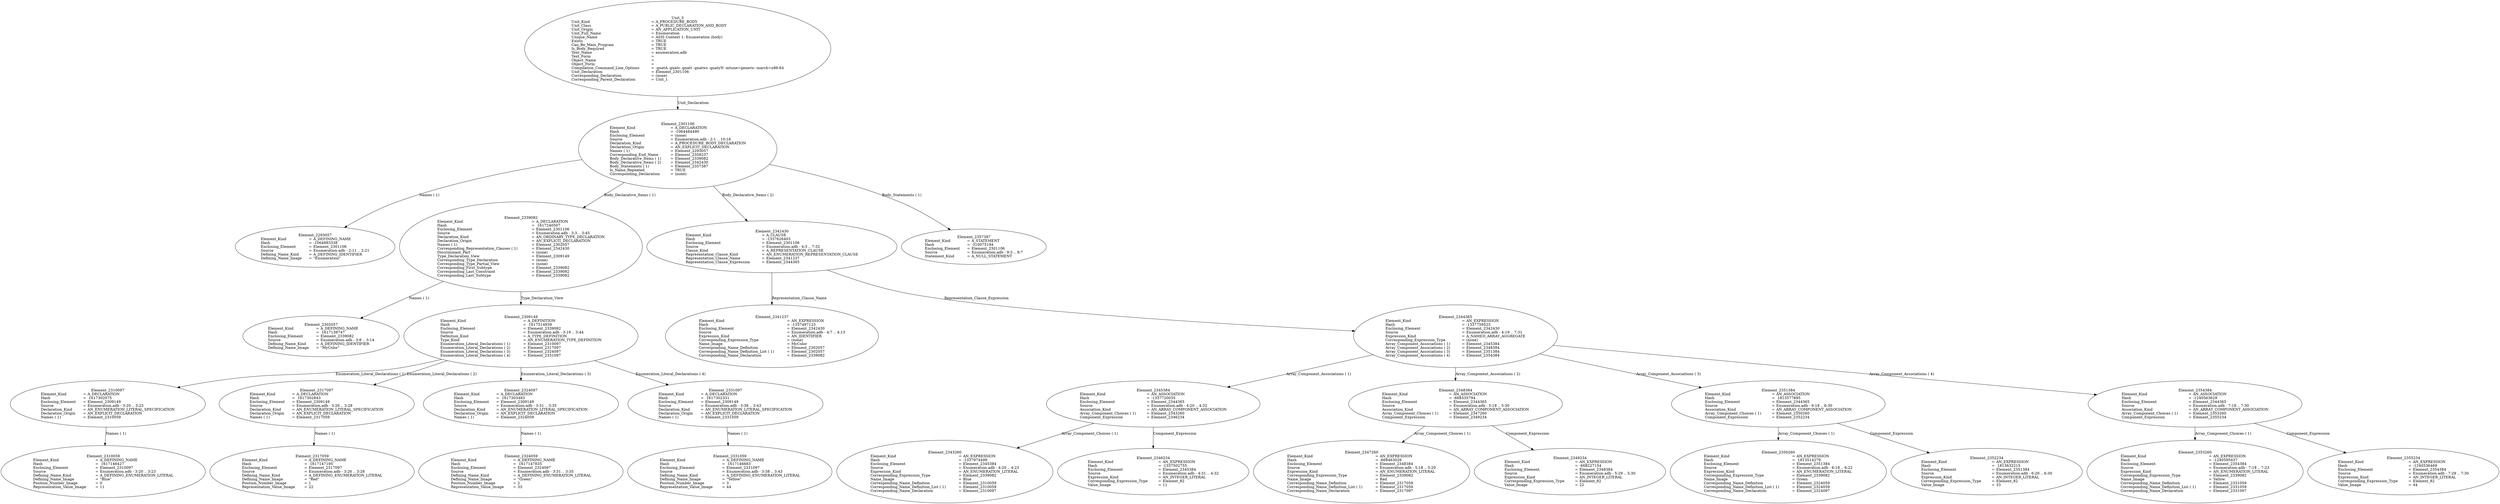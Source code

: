 digraph "enumeration.adt" {
  Unit_3 -> Element_2301106
      [ label=Unit_Declaration ];
  Unit_3
      [ label=<<TABLE BORDER="0" CELLBORDER="0" CELLSPACING="0" CELLPADDING="0"> 
          <TR><TD COLSPAN="3">Unit_3</TD></TR>
          <TR><TD ALIGN="LEFT">Unit_Kind   </TD><TD> = </TD><TD ALIGN="LEFT">A_PROCEDURE_BODY</TD></TR>
          <TR><TD ALIGN="LEFT">Unit_Class   </TD><TD> = </TD><TD ALIGN="LEFT">A_PUBLIC_DECLARATION_AND_BODY</TD></TR>
          <TR><TD ALIGN="LEFT">Unit_Origin   </TD><TD> = </TD><TD ALIGN="LEFT">AN_APPLICATION_UNIT</TD></TR>
          <TR><TD ALIGN="LEFT">Unit_Full_Name    </TD><TD> = </TD><TD ALIGN="LEFT">Enumeration</TD></TR>
          <TR><TD ALIGN="LEFT">Unique_Name   </TD><TD> = </TD><TD ALIGN="LEFT">ASIS Context 1: Enumeration (body)</TD></TR>
          <TR><TD ALIGN="LEFT">Exists  </TD><TD> = </TD><TD ALIGN="LEFT">TRUE</TD></TR>
          <TR><TD ALIGN="LEFT">Can_Be_Main_Program     </TD><TD> = </TD><TD ALIGN="LEFT">TRUE</TD></TR>
          <TR><TD ALIGN="LEFT">Is_Body_Required     </TD><TD> = </TD><TD ALIGN="LEFT">TRUE</TD></TR>
          <TR><TD ALIGN="LEFT">Text_Name   </TD><TD> = </TD><TD ALIGN="LEFT">enumeration.adb</TD></TR>
          <TR><TD ALIGN="LEFT">Text_Form   </TD><TD> = </TD><TD ALIGN="LEFT"></TD></TR>
          <TR><TD ALIGN="LEFT">Object_Name   </TD><TD> = </TD><TD ALIGN="LEFT"></TD></TR>
          <TR><TD ALIGN="LEFT">Object_Form   </TD><TD> = </TD><TD ALIGN="LEFT"></TD></TR>
          <TR><TD ALIGN="LEFT">Compilation_Command_Line_Options         </TD><TD> = </TD><TD ALIGN="LEFT">-gnatA -gnatc -gnatt -gnatws -gnatyN -mtune=generic -march=x86-64</TD></TR>
          <TR><TD ALIGN="LEFT">Unit_Declaration     </TD><TD> = </TD><TD ALIGN="LEFT">Element_2301106</TD></TR>
          <TR><TD ALIGN="LEFT">Corresponding_Declaration       </TD><TD> = </TD><TD ALIGN="LEFT">(none)</TD></TR>
          <TR><TD ALIGN="LEFT">Corresponding_Parent_Declaration         </TD><TD> = </TD><TD ALIGN="LEFT">Unit_1</TD></TR>
          </TABLE>> ];
  Element_2301106 -> Element_2293057
      [ label="Names ( 1)" ];
  Element_2301106 -> Element_2339082
      [ label="Body_Declarative_Items ( 1)" ];
  Element_2301106 -> Element_2342430
      [ label="Body_Declarative_Items ( 2)" ];
  Element_2301106 -> Element_2357387
      [ label="Body_Statements ( 1)" ];
  Element_2301106
      [ label=<<TABLE BORDER="0" CELLBORDER="0" CELLSPACING="0" CELLPADDING="0"> 
          <TR><TD COLSPAN="3">Element_2301106</TD></TR>
          <TR><TD ALIGN="LEFT">Element_Kind    </TD><TD> = </TD><TD ALIGN="LEFT">A_DECLARATION</TD></TR>
          <TR><TD ALIGN="LEFT">Hash  </TD><TD> = </TD><TD ALIGN="LEFT">-1064484490</TD></TR>
          <TR><TD ALIGN="LEFT">Enclosing_Element     </TD><TD> = </TD><TD ALIGN="LEFT">(none)</TD></TR>
          <TR><TD ALIGN="LEFT">Source  </TD><TD> = </TD><TD ALIGN="LEFT">Enumeration.adb - 2:1 .. 10:16</TD></TR>
          <TR><TD ALIGN="LEFT">Declaration_Kind     </TD><TD> = </TD><TD ALIGN="LEFT">A_PROCEDURE_BODY_DECLARATION</TD></TR>
          <TR><TD ALIGN="LEFT">Declaration_Origin     </TD><TD> = </TD><TD ALIGN="LEFT">AN_EXPLICIT_DECLARATION</TD></TR>
          <TR><TD ALIGN="LEFT">Names ( 1)   </TD><TD> = </TD><TD ALIGN="LEFT">Element_2293057</TD></TR>
          <TR><TD ALIGN="LEFT">Corresponding_End_Name      </TD><TD> = </TD><TD ALIGN="LEFT">Element_2358237</TD></TR>
          <TR><TD ALIGN="LEFT">Body_Declarative_Items ( 1)       </TD><TD> = </TD><TD ALIGN="LEFT">Element_2339082</TD></TR>
          <TR><TD ALIGN="LEFT">Body_Declarative_Items ( 2)       </TD><TD> = </TD><TD ALIGN="LEFT">Element_2342430</TD></TR>
          <TR><TD ALIGN="LEFT">Body_Statements ( 1)      </TD><TD> = </TD><TD ALIGN="LEFT">Element_2357387</TD></TR>
          <TR><TD ALIGN="LEFT">Is_Name_Repeated     </TD><TD> = </TD><TD ALIGN="LEFT">TRUE</TD></TR>
          <TR><TD ALIGN="LEFT">Corresponding_Declaration       </TD><TD> = </TD><TD ALIGN="LEFT">(none)</TD></TR>
          </TABLE>> ];
  Element_2293057
      [ label=<<TABLE BORDER="0" CELLBORDER="0" CELLSPACING="0" CELLPADDING="0"> 
          <TR><TD COLSPAN="3">Element_2293057</TD></TR>
          <TR><TD ALIGN="LEFT">Element_Kind    </TD><TD> = </TD><TD ALIGN="LEFT">A_DEFINING_NAME</TD></TR>
          <TR><TD ALIGN="LEFT">Hash  </TD><TD> = </TD><TD ALIGN="LEFT">-1064883338</TD></TR>
          <TR><TD ALIGN="LEFT">Enclosing_Element     </TD><TD> = </TD><TD ALIGN="LEFT">Element_2301106</TD></TR>
          <TR><TD ALIGN="LEFT">Source  </TD><TD> = </TD><TD ALIGN="LEFT">Enumeration.adb - 2:11 .. 2:21</TD></TR>
          <TR><TD ALIGN="LEFT">Defining_Name_Kind     </TD><TD> = </TD><TD ALIGN="LEFT">A_DEFINING_IDENTIFIER</TD></TR>
          <TR><TD ALIGN="LEFT">Defining_Name_Image     </TD><TD> = </TD><TD ALIGN="LEFT">"Enumeration"</TD></TR>
          </TABLE>> ];
  Element_2339082 -> Element_2302057
      [ label="Names ( 1)" ];
  Element_2339082 -> Element_2309149
      [ label=Type_Declaration_View ];
  Element_2339082
      [ label=<<TABLE BORDER="0" CELLBORDER="0" CELLSPACING="0" CELLPADDING="0"> 
          <TR><TD COLSPAN="3">Element_2339082</TD></TR>
          <TR><TD ALIGN="LEFT">Element_Kind    </TD><TD> = </TD><TD ALIGN="LEFT">A_DECLARATION</TD></TR>
          <TR><TD ALIGN="LEFT">Hash  </TD><TD> = </TD><TD ALIGN="LEFT"> 1617240507</TD></TR>
          <TR><TD ALIGN="LEFT">Enclosing_Element     </TD><TD> = </TD><TD ALIGN="LEFT">Element_2301106</TD></TR>
          <TR><TD ALIGN="LEFT">Source  </TD><TD> = </TD><TD ALIGN="LEFT">Enumeration.adb - 3:3 .. 3:45</TD></TR>
          <TR><TD ALIGN="LEFT">Declaration_Kind     </TD><TD> = </TD><TD ALIGN="LEFT">AN_ORDINARY_TYPE_DECLARATION</TD></TR>
          <TR><TD ALIGN="LEFT">Declaration_Origin     </TD><TD> = </TD><TD ALIGN="LEFT">AN_EXPLICIT_DECLARATION</TD></TR>
          <TR><TD ALIGN="LEFT">Names ( 1)   </TD><TD> = </TD><TD ALIGN="LEFT">Element_2302057</TD></TR>
          <TR><TD ALIGN="LEFT">Corresponding_Representation_Clauses ( 1)           </TD><TD> = </TD><TD ALIGN="LEFT">Element_2342430</TD></TR>
          <TR><TD ALIGN="LEFT">Discriminant_Part     </TD><TD> = </TD><TD ALIGN="LEFT">(none)</TD></TR>
          <TR><TD ALIGN="LEFT">Type_Declaration_View      </TD><TD> = </TD><TD ALIGN="LEFT">Element_2309149</TD></TR>
          <TR><TD ALIGN="LEFT">Corresponding_Type_Declaration        </TD><TD> = </TD><TD ALIGN="LEFT">(none)</TD></TR>
          <TR><TD ALIGN="LEFT">Corresponding_Type_Partial_View        </TD><TD> = </TD><TD ALIGN="LEFT">(none)</TD></TR>
          <TR><TD ALIGN="LEFT">Corresponding_First_Subtype       </TD><TD> = </TD><TD ALIGN="LEFT">Element_2339082</TD></TR>
          <TR><TD ALIGN="LEFT">Corresponding_Last_Constraint        </TD><TD> = </TD><TD ALIGN="LEFT">Element_2339082</TD></TR>
          <TR><TD ALIGN="LEFT">Corresponding_Last_Subtype       </TD><TD> = </TD><TD ALIGN="LEFT">Element_2339082</TD></TR>
          </TABLE>> ];
  Element_2302057
      [ label=<<TABLE BORDER="0" CELLBORDER="0" CELLSPACING="0" CELLPADDING="0"> 
          <TR><TD COLSPAN="3">Element_2302057</TD></TR>
          <TR><TD ALIGN="LEFT">Element_Kind    </TD><TD> = </TD><TD ALIGN="LEFT">A_DEFINING_NAME</TD></TR>
          <TR><TD ALIGN="LEFT">Hash  </TD><TD> = </TD><TD ALIGN="LEFT"> 1617138747</TD></TR>
          <TR><TD ALIGN="LEFT">Enclosing_Element     </TD><TD> = </TD><TD ALIGN="LEFT">Element_2339082</TD></TR>
          <TR><TD ALIGN="LEFT">Source  </TD><TD> = </TD><TD ALIGN="LEFT">Enumeration.adb - 3:8 .. 3:14</TD></TR>
          <TR><TD ALIGN="LEFT">Defining_Name_Kind     </TD><TD> = </TD><TD ALIGN="LEFT">A_DEFINING_IDENTIFIER</TD></TR>
          <TR><TD ALIGN="LEFT">Defining_Name_Image     </TD><TD> = </TD><TD ALIGN="LEFT">"MyColor"</TD></TR>
          </TABLE>> ];
  Element_2309149 -> Element_2310097
      [ label="Enumeration_Literal_Declarations ( 1)" ];
  Element_2309149 -> Element_2317097
      [ label="Enumeration_Literal_Declarations ( 2)" ];
  Element_2309149 -> Element_2324097
      [ label="Enumeration_Literal_Declarations ( 3)" ];
  Element_2309149 -> Element_2331097
      [ label="Enumeration_Literal_Declarations ( 4)" ];
  Element_2309149
      [ label=<<TABLE BORDER="0" CELLBORDER="0" CELLSPACING="0" CELLPADDING="0"> 
          <TR><TD COLSPAN="3">Element_2309149</TD></TR>
          <TR><TD ALIGN="LEFT">Element_Kind    </TD><TD> = </TD><TD ALIGN="LEFT">A_DEFINITION</TD></TR>
          <TR><TD ALIGN="LEFT">Hash  </TD><TD> = </TD><TD ALIGN="LEFT"> 1617514939</TD></TR>
          <TR><TD ALIGN="LEFT">Enclosing_Element     </TD><TD> = </TD><TD ALIGN="LEFT">Element_2339082</TD></TR>
          <TR><TD ALIGN="LEFT">Source  </TD><TD> = </TD><TD ALIGN="LEFT">Enumeration.adb - 3:19 .. 3:44</TD></TR>
          <TR><TD ALIGN="LEFT">Definition_Kind    </TD><TD> = </TD><TD ALIGN="LEFT">A_TYPE_DEFINITION</TD></TR>
          <TR><TD ALIGN="LEFT">Type_Kind   </TD><TD> = </TD><TD ALIGN="LEFT">AN_ENUMERATION_TYPE_DEFINITION</TD></TR>
          <TR><TD ALIGN="LEFT">Enumeration_Literal_Declarations ( 1)          </TD><TD> = </TD><TD ALIGN="LEFT">Element_2310097</TD></TR>
          <TR><TD ALIGN="LEFT">Enumeration_Literal_Declarations ( 2)          </TD><TD> = </TD><TD ALIGN="LEFT">Element_2317097</TD></TR>
          <TR><TD ALIGN="LEFT">Enumeration_Literal_Declarations ( 3)          </TD><TD> = </TD><TD ALIGN="LEFT">Element_2324097</TD></TR>
          <TR><TD ALIGN="LEFT">Enumeration_Literal_Declarations ( 4)          </TD><TD> = </TD><TD ALIGN="LEFT">Element_2331097</TD></TR>
          </TABLE>> ];
  Element_2310097 -> Element_2310059
      [ label="Names ( 1)" ];
  Element_2310097
      [ label=<<TABLE BORDER="0" CELLBORDER="0" CELLSPACING="0" CELLPADDING="0"> 
          <TR><TD COLSPAN="3">Element_2310097</TD></TR>
          <TR><TD ALIGN="LEFT">Element_Kind    </TD><TD> = </TD><TD ALIGN="LEFT">A_DECLARATION</TD></TR>
          <TR><TD ALIGN="LEFT">Hash  </TD><TD> = </TD><TD ALIGN="LEFT"> 1617302075</TD></TR>
          <TR><TD ALIGN="LEFT">Enclosing_Element     </TD><TD> = </TD><TD ALIGN="LEFT">Element_2309149</TD></TR>
          <TR><TD ALIGN="LEFT">Source  </TD><TD> = </TD><TD ALIGN="LEFT">Enumeration.adb - 3:20 .. 3:23</TD></TR>
          <TR><TD ALIGN="LEFT">Declaration_Kind     </TD><TD> = </TD><TD ALIGN="LEFT">AN_ENUMERATION_LITERAL_SPECIFICATION</TD></TR>
          <TR><TD ALIGN="LEFT">Declaration_Origin     </TD><TD> = </TD><TD ALIGN="LEFT">AN_EXPLICIT_DECLARATION</TD></TR>
          <TR><TD ALIGN="LEFT">Names ( 1)   </TD><TD> = </TD><TD ALIGN="LEFT">Element_2310059</TD></TR>
          </TABLE>> ];
  Element_2310059
      [ label=<<TABLE BORDER="0" CELLBORDER="0" CELLSPACING="0" CELLPADDING="0"> 
          <TR><TD COLSPAN="3">Element_2310059</TD></TR>
          <TR><TD ALIGN="LEFT">Element_Kind    </TD><TD> = </TD><TD ALIGN="LEFT">A_DEFINING_NAME</TD></TR>
          <TR><TD ALIGN="LEFT">Hash  </TD><TD> = </TD><TD ALIGN="LEFT"> 1617146427</TD></TR>
          <TR><TD ALIGN="LEFT">Enclosing_Element     </TD><TD> = </TD><TD ALIGN="LEFT">Element_2310097</TD></TR>
          <TR><TD ALIGN="LEFT">Source  </TD><TD> = </TD><TD ALIGN="LEFT">Enumeration.adb - 3:20 .. 3:23</TD></TR>
          <TR><TD ALIGN="LEFT">Defining_Name_Kind     </TD><TD> = </TD><TD ALIGN="LEFT">A_DEFINING_ENUMERATION_LITERAL</TD></TR>
          <TR><TD ALIGN="LEFT">Defining_Name_Image     </TD><TD> = </TD><TD ALIGN="LEFT">"Blue"</TD></TR>
          <TR><TD ALIGN="LEFT">Position_Number_Image      </TD><TD> = </TD><TD ALIGN="LEFT">0</TD></TR>
          <TR><TD ALIGN="LEFT">Representation_Value_Image       </TD><TD> = </TD><TD ALIGN="LEFT">11</TD></TR>
          </TABLE>> ];
  Element_2317097 -> Element_2317059
      [ label="Names ( 1)" ];
  Element_2317097
      [ label=<<TABLE BORDER="0" CELLBORDER="0" CELLSPACING="0" CELLPADDING="0"> 
          <TR><TD COLSPAN="3">Element_2317097</TD></TR>
          <TR><TD ALIGN="LEFT">Element_Kind    </TD><TD> = </TD><TD ALIGN="LEFT">A_DECLARATION</TD></TR>
          <TR><TD ALIGN="LEFT">Hash  </TD><TD> = </TD><TD ALIGN="LEFT"> 1617302843</TD></TR>
          <TR><TD ALIGN="LEFT">Enclosing_Element     </TD><TD> = </TD><TD ALIGN="LEFT">Element_2309149</TD></TR>
          <TR><TD ALIGN="LEFT">Source  </TD><TD> = </TD><TD ALIGN="LEFT">Enumeration.adb - 3:26 .. 3:28</TD></TR>
          <TR><TD ALIGN="LEFT">Declaration_Kind     </TD><TD> = </TD><TD ALIGN="LEFT">AN_ENUMERATION_LITERAL_SPECIFICATION</TD></TR>
          <TR><TD ALIGN="LEFT">Declaration_Origin     </TD><TD> = </TD><TD ALIGN="LEFT">AN_EXPLICIT_DECLARATION</TD></TR>
          <TR><TD ALIGN="LEFT">Names ( 1)   </TD><TD> = </TD><TD ALIGN="LEFT">Element_2317059</TD></TR>
          </TABLE>> ];
  Element_2317059
      [ label=<<TABLE BORDER="0" CELLBORDER="0" CELLSPACING="0" CELLPADDING="0"> 
          <TR><TD COLSPAN="3">Element_2317059</TD></TR>
          <TR><TD ALIGN="LEFT">Element_Kind    </TD><TD> = </TD><TD ALIGN="LEFT">A_DEFINING_NAME</TD></TR>
          <TR><TD ALIGN="LEFT">Hash  </TD><TD> = </TD><TD ALIGN="LEFT"> 1617147195</TD></TR>
          <TR><TD ALIGN="LEFT">Enclosing_Element     </TD><TD> = </TD><TD ALIGN="LEFT">Element_2317097</TD></TR>
          <TR><TD ALIGN="LEFT">Source  </TD><TD> = </TD><TD ALIGN="LEFT">Enumeration.adb - 3:26 .. 3:28</TD></TR>
          <TR><TD ALIGN="LEFT">Defining_Name_Kind     </TD><TD> = </TD><TD ALIGN="LEFT">A_DEFINING_ENUMERATION_LITERAL</TD></TR>
          <TR><TD ALIGN="LEFT">Defining_Name_Image     </TD><TD> = </TD><TD ALIGN="LEFT">"Red"</TD></TR>
          <TR><TD ALIGN="LEFT">Position_Number_Image      </TD><TD> = </TD><TD ALIGN="LEFT">1</TD></TR>
          <TR><TD ALIGN="LEFT">Representation_Value_Image       </TD><TD> = </TD><TD ALIGN="LEFT">22</TD></TR>
          </TABLE>> ];
  Element_2324097 -> Element_2324059
      [ label="Names ( 1)" ];
  Element_2324097
      [ label=<<TABLE BORDER="0" CELLBORDER="0" CELLSPACING="0" CELLPADDING="0"> 
          <TR><TD COLSPAN="3">Element_2324097</TD></TR>
          <TR><TD ALIGN="LEFT">Element_Kind    </TD><TD> = </TD><TD ALIGN="LEFT">A_DECLARATION</TD></TR>
          <TR><TD ALIGN="LEFT">Hash  </TD><TD> = </TD><TD ALIGN="LEFT"> 1617303483</TD></TR>
          <TR><TD ALIGN="LEFT">Enclosing_Element     </TD><TD> = </TD><TD ALIGN="LEFT">Element_2309149</TD></TR>
          <TR><TD ALIGN="LEFT">Source  </TD><TD> = </TD><TD ALIGN="LEFT">Enumeration.adb - 3:31 .. 3:35</TD></TR>
          <TR><TD ALIGN="LEFT">Declaration_Kind     </TD><TD> = </TD><TD ALIGN="LEFT">AN_ENUMERATION_LITERAL_SPECIFICATION</TD></TR>
          <TR><TD ALIGN="LEFT">Declaration_Origin     </TD><TD> = </TD><TD ALIGN="LEFT">AN_EXPLICIT_DECLARATION</TD></TR>
          <TR><TD ALIGN="LEFT">Names ( 1)   </TD><TD> = </TD><TD ALIGN="LEFT">Element_2324059</TD></TR>
          </TABLE>> ];
  Element_2324059
      [ label=<<TABLE BORDER="0" CELLBORDER="0" CELLSPACING="0" CELLPADDING="0"> 
          <TR><TD COLSPAN="3">Element_2324059</TD></TR>
          <TR><TD ALIGN="LEFT">Element_Kind    </TD><TD> = </TD><TD ALIGN="LEFT">A_DEFINING_NAME</TD></TR>
          <TR><TD ALIGN="LEFT">Hash  </TD><TD> = </TD><TD ALIGN="LEFT"> 1617147835</TD></TR>
          <TR><TD ALIGN="LEFT">Enclosing_Element     </TD><TD> = </TD><TD ALIGN="LEFT">Element_2324097</TD></TR>
          <TR><TD ALIGN="LEFT">Source  </TD><TD> = </TD><TD ALIGN="LEFT">Enumeration.adb - 3:31 .. 3:35</TD></TR>
          <TR><TD ALIGN="LEFT">Defining_Name_Kind     </TD><TD> = </TD><TD ALIGN="LEFT">A_DEFINING_ENUMERATION_LITERAL</TD></TR>
          <TR><TD ALIGN="LEFT">Defining_Name_Image     </TD><TD> = </TD><TD ALIGN="LEFT">"Green"</TD></TR>
          <TR><TD ALIGN="LEFT">Position_Number_Image      </TD><TD> = </TD><TD ALIGN="LEFT">2</TD></TR>
          <TR><TD ALIGN="LEFT">Representation_Value_Image       </TD><TD> = </TD><TD ALIGN="LEFT">33</TD></TR>
          </TABLE>> ];
  Element_2331097 -> Element_2331059
      [ label="Names ( 1)" ];
  Element_2331097
      [ label=<<TABLE BORDER="0" CELLBORDER="0" CELLSPACING="0" CELLPADDING="0"> 
          <TR><TD COLSPAN="3">Element_2331097</TD></TR>
          <TR><TD ALIGN="LEFT">Element_Kind    </TD><TD> = </TD><TD ALIGN="LEFT">A_DECLARATION</TD></TR>
          <TR><TD ALIGN="LEFT">Hash  </TD><TD> = </TD><TD ALIGN="LEFT"> 1617302331</TD></TR>
          <TR><TD ALIGN="LEFT">Enclosing_Element     </TD><TD> = </TD><TD ALIGN="LEFT">Element_2309149</TD></TR>
          <TR><TD ALIGN="LEFT">Source  </TD><TD> = </TD><TD ALIGN="LEFT">Enumeration.adb - 3:38 .. 3:43</TD></TR>
          <TR><TD ALIGN="LEFT">Declaration_Kind     </TD><TD> = </TD><TD ALIGN="LEFT">AN_ENUMERATION_LITERAL_SPECIFICATION</TD></TR>
          <TR><TD ALIGN="LEFT">Declaration_Origin     </TD><TD> = </TD><TD ALIGN="LEFT">AN_EXPLICIT_DECLARATION</TD></TR>
          <TR><TD ALIGN="LEFT">Names ( 1)   </TD><TD> = </TD><TD ALIGN="LEFT">Element_2331059</TD></TR>
          </TABLE>> ];
  Element_2331059
      [ label=<<TABLE BORDER="0" CELLBORDER="0" CELLSPACING="0" CELLPADDING="0"> 
          <TR><TD COLSPAN="3">Element_2331059</TD></TR>
          <TR><TD ALIGN="LEFT">Element_Kind    </TD><TD> = </TD><TD ALIGN="LEFT">A_DEFINING_NAME</TD></TR>
          <TR><TD ALIGN="LEFT">Hash  </TD><TD> = </TD><TD ALIGN="LEFT"> 1617146683</TD></TR>
          <TR><TD ALIGN="LEFT">Enclosing_Element     </TD><TD> = </TD><TD ALIGN="LEFT">Element_2331097</TD></TR>
          <TR><TD ALIGN="LEFT">Source  </TD><TD> = </TD><TD ALIGN="LEFT">Enumeration.adb - 3:38 .. 3:43</TD></TR>
          <TR><TD ALIGN="LEFT">Defining_Name_Kind     </TD><TD> = </TD><TD ALIGN="LEFT">A_DEFINING_ENUMERATION_LITERAL</TD></TR>
          <TR><TD ALIGN="LEFT">Defining_Name_Image     </TD><TD> = </TD><TD ALIGN="LEFT">"Yellow"</TD></TR>
          <TR><TD ALIGN="LEFT">Position_Number_Image      </TD><TD> = </TD><TD ALIGN="LEFT">3</TD></TR>
          <TR><TD ALIGN="LEFT">Representation_Value_Image       </TD><TD> = </TD><TD ALIGN="LEFT">44</TD></TR>
          </TABLE>> ];
  Element_2342430 -> Element_2341237
      [ label=Representation_Clause_Name ];
  Element_2342430 -> Element_2344365
      [ label=Representation_Clause_Expression ];
  Element_2342430
      [ label=<<TABLE BORDER="0" CELLBORDER="0" CELLSPACING="0" CELLPADDING="0"> 
          <TR><TD COLSPAN="3">Element_2342430</TD></TR>
          <TR><TD ALIGN="LEFT">Element_Kind    </TD><TD> = </TD><TD ALIGN="LEFT">A_CLAUSE</TD></TR>
          <TR><TD ALIGN="LEFT">Hash  </TD><TD> = </TD><TD ALIGN="LEFT">-1337626403</TD></TR>
          <TR><TD ALIGN="LEFT">Enclosing_Element     </TD><TD> = </TD><TD ALIGN="LEFT">Element_2301106</TD></TR>
          <TR><TD ALIGN="LEFT">Source  </TD><TD> = </TD><TD ALIGN="LEFT">Enumeration.adb - 4:3 .. 7:32</TD></TR>
          <TR><TD ALIGN="LEFT">Clause_Kind   </TD><TD> = </TD><TD ALIGN="LEFT">A_REPRESENTATION_CLAUSE</TD></TR>
          <TR><TD ALIGN="LEFT">Representation_Clause_Kind       </TD><TD> = </TD><TD ALIGN="LEFT">AN_ENUMERATION_REPRESENTATION_CLAUSE</TD></TR>
          <TR><TD ALIGN="LEFT">Representation_Clause_Name       </TD><TD> = </TD><TD ALIGN="LEFT">Element_2341237</TD></TR>
          <TR><TD ALIGN="LEFT">Representation_Clause_Expression         </TD><TD> = </TD><TD ALIGN="LEFT">Element_2344365</TD></TR>
          </TABLE>> ];
  Element_2341237
      [ label=<<TABLE BORDER="0" CELLBORDER="0" CELLSPACING="0" CELLPADDING="0"> 
          <TR><TD COLSPAN="3">Element_2341237</TD></TR>
          <TR><TD ALIGN="LEFT">Element_Kind    </TD><TD> = </TD><TD ALIGN="LEFT">AN_EXPRESSION</TD></TR>
          <TR><TD ALIGN="LEFT">Hash  </TD><TD> = </TD><TD ALIGN="LEFT">-1337497123</TD></TR>
          <TR><TD ALIGN="LEFT">Enclosing_Element     </TD><TD> = </TD><TD ALIGN="LEFT">Element_2342430</TD></TR>
          <TR><TD ALIGN="LEFT">Source  </TD><TD> = </TD><TD ALIGN="LEFT">Enumeration.adb - 4:7 .. 4:13</TD></TR>
          <TR><TD ALIGN="LEFT">Expression_Kind    </TD><TD> = </TD><TD ALIGN="LEFT">AN_IDENTIFIER</TD></TR>
          <TR><TD ALIGN="LEFT">Corresponding_Expression_Type        </TD><TD> = </TD><TD ALIGN="LEFT">(none)</TD></TR>
          <TR><TD ALIGN="LEFT">Name_Image   </TD><TD> = </TD><TD ALIGN="LEFT">MyColor</TD></TR>
          <TR><TD ALIGN="LEFT">Corresponding_Name_Definition        </TD><TD> = </TD><TD ALIGN="LEFT">Element_2302057</TD></TR>
          <TR><TD ALIGN="LEFT">Corresponding_Name_Definition_List ( 1)          </TD><TD> = </TD><TD ALIGN="LEFT">Element_2302057</TD></TR>
          <TR><TD ALIGN="LEFT">Corresponding_Name_Declaration        </TD><TD> = </TD><TD ALIGN="LEFT">Element_2339082</TD></TR>
          </TABLE>> ];
  Element_2344365 -> Element_2345384
      [ label="Array_Component_Associations ( 1)" ];
  Element_2344365 -> Element_2348384
      [ label="Array_Component_Associations ( 2)" ];
  Element_2344365 -> Element_2351384
      [ label="Array_Component_Associations ( 3)" ];
  Element_2344365 -> Element_2354384
      [ label="Array_Component_Associations ( 4)" ];
  Element_2344365
      [ label=<<TABLE BORDER="0" CELLBORDER="0" CELLSPACING="0" CELLPADDING="0"> 
          <TR><TD COLSPAN="3">Element_2344365</TD></TR>
          <TR><TD ALIGN="LEFT">Element_Kind    </TD><TD> = </TD><TD ALIGN="LEFT">AN_EXPRESSION</TD></TR>
          <TR><TD ALIGN="LEFT">Hash  </TD><TD> = </TD><TD ALIGN="LEFT">-1337759523</TD></TR>
          <TR><TD ALIGN="LEFT">Enclosing_Element     </TD><TD> = </TD><TD ALIGN="LEFT">Element_2342430</TD></TR>
          <TR><TD ALIGN="LEFT">Source  </TD><TD> = </TD><TD ALIGN="LEFT">Enumeration.adb - 4:19 .. 7:31</TD></TR>
          <TR><TD ALIGN="LEFT">Expression_Kind    </TD><TD> = </TD><TD ALIGN="LEFT">A_NAMED_ARRAY_AGGREGATE</TD></TR>
          <TR><TD ALIGN="LEFT">Corresponding_Expression_Type        </TD><TD> = </TD><TD ALIGN="LEFT">(none)</TD></TR>
          <TR><TD ALIGN="LEFT">Array_Component_Associations ( 1)         </TD><TD> = </TD><TD ALIGN="LEFT">Element_2345384</TD></TR>
          <TR><TD ALIGN="LEFT">Array_Component_Associations ( 2)         </TD><TD> = </TD><TD ALIGN="LEFT">Element_2348384</TD></TR>
          <TR><TD ALIGN="LEFT">Array_Component_Associations ( 3)         </TD><TD> = </TD><TD ALIGN="LEFT">Element_2351384</TD></TR>
          <TR><TD ALIGN="LEFT">Array_Component_Associations ( 4)         </TD><TD> = </TD><TD ALIGN="LEFT">Element_2354384</TD></TR>
          </TABLE>> ];
  Element_2345384 -> Element_2343260
      [ label="Array_Component_Choices ( 1)" ];
  Element_2345384 -> Element_2346234
      [ label=Component_Expression ];
  Element_2345384
      [ label=<<TABLE BORDER="0" CELLBORDER="0" CELLSPACING="0" CELLPADDING="0"> 
          <TR><TD COLSPAN="3">Element_2345384</TD></TR>
          <TR><TD ALIGN="LEFT">Element_Kind    </TD><TD> = </TD><TD ALIGN="LEFT">AN_ASSOCIATION</TD></TR>
          <TR><TD ALIGN="LEFT">Hash  </TD><TD> = </TD><TD ALIGN="LEFT">-1337720035</TD></TR>
          <TR><TD ALIGN="LEFT">Enclosing_Element     </TD><TD> = </TD><TD ALIGN="LEFT">Element_2344365</TD></TR>
          <TR><TD ALIGN="LEFT">Source  </TD><TD> = </TD><TD ALIGN="LEFT">Enumeration.adb - 4:20 .. 4:32</TD></TR>
          <TR><TD ALIGN="LEFT">Association_Kind     </TD><TD> = </TD><TD ALIGN="LEFT">AN_ARRAY_COMPONENT_ASSOCIATION</TD></TR>
          <TR><TD ALIGN="LEFT">Array_Component_Choices ( 1)        </TD><TD> = </TD><TD ALIGN="LEFT">Element_2343260</TD></TR>
          <TR><TD ALIGN="LEFT">Component_Expression      </TD><TD> = </TD><TD ALIGN="LEFT">Element_2346234</TD></TR>
          </TABLE>> ];
  Element_2343260
      [ label=<<TABLE BORDER="0" CELLBORDER="0" CELLSPACING="0" CELLPADDING="0"> 
          <TR><TD COLSPAN="3">Element_2343260</TD></TR>
          <TR><TD ALIGN="LEFT">Element_Kind    </TD><TD> = </TD><TD ALIGN="LEFT">AN_EXPRESSION</TD></TR>
          <TR><TD ALIGN="LEFT">Hash  </TD><TD> = </TD><TD ALIGN="LEFT">-1337974499</TD></TR>
          <TR><TD ALIGN="LEFT">Enclosing_Element     </TD><TD> = </TD><TD ALIGN="LEFT">Element_2345384</TD></TR>
          <TR><TD ALIGN="LEFT">Source  </TD><TD> = </TD><TD ALIGN="LEFT">Enumeration.adb - 4:20 .. 4:23</TD></TR>
          <TR><TD ALIGN="LEFT">Expression_Kind    </TD><TD> = </TD><TD ALIGN="LEFT">AN_ENUMERATION_LITERAL</TD></TR>
          <TR><TD ALIGN="LEFT">Corresponding_Expression_Type        </TD><TD> = </TD><TD ALIGN="LEFT">Element_2339082</TD></TR>
          <TR><TD ALIGN="LEFT">Name_Image   </TD><TD> = </TD><TD ALIGN="LEFT">Blue</TD></TR>
          <TR><TD ALIGN="LEFT">Corresponding_Name_Definition        </TD><TD> = </TD><TD ALIGN="LEFT">Element_2310059</TD></TR>
          <TR><TD ALIGN="LEFT">Corresponding_Name_Definition_List ( 1)          </TD><TD> = </TD><TD ALIGN="LEFT">Element_2310059</TD></TR>
          <TR><TD ALIGN="LEFT">Corresponding_Name_Declaration        </TD><TD> = </TD><TD ALIGN="LEFT">Element_2310097</TD></TR>
          </TABLE>> ];
  Element_2346234
      [ label=<<TABLE BORDER="0" CELLBORDER="0" CELLSPACING="0" CELLPADDING="0"> 
          <TR><TD COLSPAN="3">Element_2346234</TD></TR>
          <TR><TD ALIGN="LEFT">Element_Kind    </TD><TD> = </TD><TD ALIGN="LEFT">AN_EXPRESSION</TD></TR>
          <TR><TD ALIGN="LEFT">Hash  </TD><TD> = </TD><TD ALIGN="LEFT">-1337502755</TD></TR>
          <TR><TD ALIGN="LEFT">Enclosing_Element     </TD><TD> = </TD><TD ALIGN="LEFT">Element_2345384</TD></TR>
          <TR><TD ALIGN="LEFT">Source  </TD><TD> = </TD><TD ALIGN="LEFT">Enumeration.adb - 4:31 .. 4:32</TD></TR>
          <TR><TD ALIGN="LEFT">Expression_Kind    </TD><TD> = </TD><TD ALIGN="LEFT">AN_INTEGER_LITERAL</TD></TR>
          <TR><TD ALIGN="LEFT">Corresponding_Expression_Type        </TD><TD> = </TD><TD ALIGN="LEFT">Element_82</TD></TR>
          <TR><TD ALIGN="LEFT">Value_Image   </TD><TD> = </TD><TD ALIGN="LEFT">11</TD></TR>
          </TABLE>> ];
  Element_2348384 -> Element_2347260
      [ label="Array_Component_Choices ( 1)" ];
  Element_2348384 -> Element_2349234
      [ label=Component_Expression ];
  Element_2348384
      [ label=<<TABLE BORDER="0" CELLBORDER="0" CELLSPACING="0" CELLPADDING="0"> 
          <TR><TD COLSPAN="3">Element_2348384</TD></TR>
          <TR><TD ALIGN="LEFT">Element_Kind    </TD><TD> = </TD><TD ALIGN="LEFT">AN_ASSOCIATION</TD></TR>
          <TR><TD ALIGN="LEFT">Hash  </TD><TD> = </TD><TD ALIGN="LEFT">-668335794</TD></TR>
          <TR><TD ALIGN="LEFT">Enclosing_Element     </TD><TD> = </TD><TD ALIGN="LEFT">Element_2344365</TD></TR>
          <TR><TD ALIGN="LEFT">Source  </TD><TD> = </TD><TD ALIGN="LEFT">Enumeration.adb - 5:18 .. 5:30</TD></TR>
          <TR><TD ALIGN="LEFT">Association_Kind     </TD><TD> = </TD><TD ALIGN="LEFT">AN_ARRAY_COMPONENT_ASSOCIATION</TD></TR>
          <TR><TD ALIGN="LEFT">Array_Component_Choices ( 1)        </TD><TD> = </TD><TD ALIGN="LEFT">Element_2347260</TD></TR>
          <TR><TD ALIGN="LEFT">Component_Expression      </TD><TD> = </TD><TD ALIGN="LEFT">Element_2349234</TD></TR>
          </TABLE>> ];
  Element_2347260
      [ label=<<TABLE BORDER="0" CELLBORDER="0" CELLSPACING="0" CELLPADDING="0"> 
          <TR><TD COLSPAN="3">Element_2347260</TD></TR>
          <TR><TD ALIGN="LEFT">Element_Kind    </TD><TD> = </TD><TD ALIGN="LEFT">AN_EXPRESSION</TD></TR>
          <TR><TD ALIGN="LEFT">Hash  </TD><TD> = </TD><TD ALIGN="LEFT">-668463026</TD></TR>
          <TR><TD ALIGN="LEFT">Enclosing_Element     </TD><TD> = </TD><TD ALIGN="LEFT">Element_2348384</TD></TR>
          <TR><TD ALIGN="LEFT">Source  </TD><TD> = </TD><TD ALIGN="LEFT">Enumeration.adb - 5:18 .. 5:20</TD></TR>
          <TR><TD ALIGN="LEFT">Expression_Kind    </TD><TD> = </TD><TD ALIGN="LEFT">AN_ENUMERATION_LITERAL</TD></TR>
          <TR><TD ALIGN="LEFT">Corresponding_Expression_Type        </TD><TD> = </TD><TD ALIGN="LEFT">Element_2339082</TD></TR>
          <TR><TD ALIGN="LEFT">Name_Image   </TD><TD> = </TD><TD ALIGN="LEFT">Red</TD></TR>
          <TR><TD ALIGN="LEFT">Corresponding_Name_Definition        </TD><TD> = </TD><TD ALIGN="LEFT">Element_2317059</TD></TR>
          <TR><TD ALIGN="LEFT">Corresponding_Name_Definition_List ( 1)          </TD><TD> = </TD><TD ALIGN="LEFT">Element_2317059</TD></TR>
          <TR><TD ALIGN="LEFT">Corresponding_Name_Declaration        </TD><TD> = </TD><TD ALIGN="LEFT">Element_2317097</TD></TR>
          </TABLE>> ];
  Element_2349234
      [ label=<<TABLE BORDER="0" CELLBORDER="0" CELLSPACING="0" CELLPADDING="0"> 
          <TR><TD COLSPAN="3">Element_2349234</TD></TR>
          <TR><TD ALIGN="LEFT">Element_Kind    </TD><TD> = </TD><TD ALIGN="LEFT">AN_EXPRESSION</TD></TR>
          <TR><TD ALIGN="LEFT">Hash  </TD><TD> = </TD><TD ALIGN="LEFT">-668227154</TD></TR>
          <TR><TD ALIGN="LEFT">Enclosing_Element     </TD><TD> = </TD><TD ALIGN="LEFT">Element_2348384</TD></TR>
          <TR><TD ALIGN="LEFT">Source  </TD><TD> = </TD><TD ALIGN="LEFT">Enumeration.adb - 5:29 .. 5:30</TD></TR>
          <TR><TD ALIGN="LEFT">Expression_Kind    </TD><TD> = </TD><TD ALIGN="LEFT">AN_INTEGER_LITERAL</TD></TR>
          <TR><TD ALIGN="LEFT">Corresponding_Expression_Type        </TD><TD> = </TD><TD ALIGN="LEFT">Element_82</TD></TR>
          <TR><TD ALIGN="LEFT">Value_Image   </TD><TD> = </TD><TD ALIGN="LEFT">22</TD></TR>
          </TABLE>> ];
  Element_2351384 -> Element_2350260
      [ label="Array_Component_Choices ( 1)" ];
  Element_2351384 -> Element_2352234
      [ label=Component_Expression ];
  Element_2351384
      [ label=<<TABLE BORDER="0" CELLBORDER="0" CELLSPACING="0" CELLPADDING="0"> 
          <TR><TD COLSPAN="3">Element_2351384</TD></TR>
          <TR><TD ALIGN="LEFT">Element_Kind    </TD><TD> = </TD><TD ALIGN="LEFT">AN_ASSOCIATION</TD></TR>
          <TR><TD ALIGN="LEFT">Hash  </TD><TD> = </TD><TD ALIGN="LEFT"> 1813577895</TD></TR>
          <TR><TD ALIGN="LEFT">Enclosing_Element     </TD><TD> = </TD><TD ALIGN="LEFT">Element_2344365</TD></TR>
          <TR><TD ALIGN="LEFT">Source  </TD><TD> = </TD><TD ALIGN="LEFT">Enumeration.adb - 6:18 .. 6:30</TD></TR>
          <TR><TD ALIGN="LEFT">Association_Kind     </TD><TD> = </TD><TD ALIGN="LEFT">AN_ARRAY_COMPONENT_ASSOCIATION</TD></TR>
          <TR><TD ALIGN="LEFT">Array_Component_Choices ( 1)        </TD><TD> = </TD><TD ALIGN="LEFT">Element_2350260</TD></TR>
          <TR><TD ALIGN="LEFT">Component_Expression      </TD><TD> = </TD><TD ALIGN="LEFT">Element_2352234</TD></TR>
          </TABLE>> ];
  Element_2350260
      [ label=<<TABLE BORDER="0" CELLBORDER="0" CELLSPACING="0" CELLPADDING="0"> 
          <TR><TD COLSPAN="3">Element_2350260</TD></TR>
          <TR><TD ALIGN="LEFT">Element_Kind    </TD><TD> = </TD><TD ALIGN="LEFT">AN_EXPRESSION</TD></TR>
          <TR><TD ALIGN="LEFT">Hash  </TD><TD> = </TD><TD ALIGN="LEFT"> 1813514279</TD></TR>
          <TR><TD ALIGN="LEFT">Enclosing_Element     </TD><TD> = </TD><TD ALIGN="LEFT">Element_2351384</TD></TR>
          <TR><TD ALIGN="LEFT">Source  </TD><TD> = </TD><TD ALIGN="LEFT">Enumeration.adb - 6:18 .. 6:22</TD></TR>
          <TR><TD ALIGN="LEFT">Expression_Kind    </TD><TD> = </TD><TD ALIGN="LEFT">AN_ENUMERATION_LITERAL</TD></TR>
          <TR><TD ALIGN="LEFT">Corresponding_Expression_Type        </TD><TD> = </TD><TD ALIGN="LEFT">Element_2339082</TD></TR>
          <TR><TD ALIGN="LEFT">Name_Image   </TD><TD> = </TD><TD ALIGN="LEFT">Green</TD></TR>
          <TR><TD ALIGN="LEFT">Corresponding_Name_Definition        </TD><TD> = </TD><TD ALIGN="LEFT">Element_2324059</TD></TR>
          <TR><TD ALIGN="LEFT">Corresponding_Name_Definition_List ( 1)          </TD><TD> = </TD><TD ALIGN="LEFT">Element_2324059</TD></TR>
          <TR><TD ALIGN="LEFT">Corresponding_Name_Declaration        </TD><TD> = </TD><TD ALIGN="LEFT">Element_2324097</TD></TR>
          </TABLE>> ];
  Element_2352234
      [ label=<<TABLE BORDER="0" CELLBORDER="0" CELLSPACING="0" CELLPADDING="0"> 
          <TR><TD COLSPAN="3">Element_2352234</TD></TR>
          <TR><TD ALIGN="LEFT">Element_Kind    </TD><TD> = </TD><TD ALIGN="LEFT">AN_EXPRESSION</TD></TR>
          <TR><TD ALIGN="LEFT">Hash  </TD><TD> = </TD><TD ALIGN="LEFT"> 1813632215</TD></TR>
          <TR><TD ALIGN="LEFT">Enclosing_Element     </TD><TD> = </TD><TD ALIGN="LEFT">Element_2351384</TD></TR>
          <TR><TD ALIGN="LEFT">Source  </TD><TD> = </TD><TD ALIGN="LEFT">Enumeration.adb - 6:29 .. 6:30</TD></TR>
          <TR><TD ALIGN="LEFT">Expression_Kind    </TD><TD> = </TD><TD ALIGN="LEFT">AN_INTEGER_LITERAL</TD></TR>
          <TR><TD ALIGN="LEFT">Corresponding_Expression_Type        </TD><TD> = </TD><TD ALIGN="LEFT">Element_82</TD></TR>
          <TR><TD ALIGN="LEFT">Value_Image   </TD><TD> = </TD><TD ALIGN="LEFT">33</TD></TR>
          </TABLE>> ];
  Element_2354384 -> Element_2353260
      [ label="Array_Component_Choices ( 1)" ];
  Element_2354384 -> Element_2355234
      [ label=Component_Expression ];
  Element_2354384
      [ label=<<TABLE BORDER="0" CELLBORDER="0" CELLSPACING="0" CELLPADDING="0"> 
          <TR><TD COLSPAN="3">Element_2354384</TD></TR>
          <TR><TD ALIGN="LEFT">Element_Kind    </TD><TD> = </TD><TD ALIGN="LEFT">AN_ASSOCIATION</TD></TR>
          <TR><TD ALIGN="LEFT">Hash  </TD><TD> = </TD><TD ALIGN="LEFT">-1240563629</TD></TR>
          <TR><TD ALIGN="LEFT">Enclosing_Element     </TD><TD> = </TD><TD ALIGN="LEFT">Element_2344365</TD></TR>
          <TR><TD ALIGN="LEFT">Source  </TD><TD> = </TD><TD ALIGN="LEFT">Enumeration.adb - 7:18 .. 7:30</TD></TR>
          <TR><TD ALIGN="LEFT">Association_Kind     </TD><TD> = </TD><TD ALIGN="LEFT">AN_ARRAY_COMPONENT_ASSOCIATION</TD></TR>
          <TR><TD ALIGN="LEFT">Array_Component_Choices ( 1)        </TD><TD> = </TD><TD ALIGN="LEFT">Element_2353260</TD></TR>
          <TR><TD ALIGN="LEFT">Component_Expression      </TD><TD> = </TD><TD ALIGN="LEFT">Element_2355234</TD></TR>
          </TABLE>> ];
  Element_2353260
      [ label=<<TABLE BORDER="0" CELLBORDER="0" CELLSPACING="0" CELLPADDING="0"> 
          <TR><TD COLSPAN="3">Element_2353260</TD></TR>
          <TR><TD ALIGN="LEFT">Element_Kind    </TD><TD> = </TD><TD ALIGN="LEFT">AN_EXPRESSION</TD></TR>
          <TR><TD ALIGN="LEFT">Hash  </TD><TD> = </TD><TD ALIGN="LEFT">-1240595437</TD></TR>
          <TR><TD ALIGN="LEFT">Enclosing_Element     </TD><TD> = </TD><TD ALIGN="LEFT">Element_2354384</TD></TR>
          <TR><TD ALIGN="LEFT">Source  </TD><TD> = </TD><TD ALIGN="LEFT">Enumeration.adb - 7:18 .. 7:23</TD></TR>
          <TR><TD ALIGN="LEFT">Expression_Kind    </TD><TD> = </TD><TD ALIGN="LEFT">AN_ENUMERATION_LITERAL</TD></TR>
          <TR><TD ALIGN="LEFT">Corresponding_Expression_Type        </TD><TD> = </TD><TD ALIGN="LEFT">Element_2339082</TD></TR>
          <TR><TD ALIGN="LEFT">Name_Image   </TD><TD> = </TD><TD ALIGN="LEFT">Yellow</TD></TR>
          <TR><TD ALIGN="LEFT">Corresponding_Name_Definition        </TD><TD> = </TD><TD ALIGN="LEFT">Element_2331059</TD></TR>
          <TR><TD ALIGN="LEFT">Corresponding_Name_Definition_List ( 1)          </TD><TD> = </TD><TD ALIGN="LEFT">Element_2331059</TD></TR>
          <TR><TD ALIGN="LEFT">Corresponding_Name_Declaration        </TD><TD> = </TD><TD ALIGN="LEFT">Element_2331097</TD></TR>
          </TABLE>> ];
  Element_2355234
      [ label=<<TABLE BORDER="0" CELLBORDER="0" CELLSPACING="0" CELLPADDING="0"> 
          <TR><TD COLSPAN="3">Element_2355234</TD></TR>
          <TR><TD ALIGN="LEFT">Element_Kind    </TD><TD> = </TD><TD ALIGN="LEFT">AN_EXPRESSION</TD></TR>
          <TR><TD ALIGN="LEFT">Hash  </TD><TD> = </TD><TD ALIGN="LEFT">-1240536469</TD></TR>
          <TR><TD ALIGN="LEFT">Enclosing_Element     </TD><TD> = </TD><TD ALIGN="LEFT">Element_2354384</TD></TR>
          <TR><TD ALIGN="LEFT">Source  </TD><TD> = </TD><TD ALIGN="LEFT">Enumeration.adb - 7:29 .. 7:30</TD></TR>
          <TR><TD ALIGN="LEFT">Expression_Kind    </TD><TD> = </TD><TD ALIGN="LEFT">AN_INTEGER_LITERAL</TD></TR>
          <TR><TD ALIGN="LEFT">Corresponding_Expression_Type        </TD><TD> = </TD><TD ALIGN="LEFT">Element_82</TD></TR>
          <TR><TD ALIGN="LEFT">Value_Image   </TD><TD> = </TD><TD ALIGN="LEFT">44</TD></TR>
          </TABLE>> ];
  Element_2357387
      [ label=<<TABLE BORDER="0" CELLBORDER="0" CELLSPACING="0" CELLPADDING="0"> 
          <TR><TD COLSPAN="3">Element_2357387</TD></TR>
          <TR><TD ALIGN="LEFT">Element_Kind    </TD><TD> = </TD><TD ALIGN="LEFT">A_STATEMENT</TD></TR>
          <TR><TD ALIGN="LEFT">Hash  </TD><TD> = </TD><TD ALIGN="LEFT">-310075194</TD></TR>
          <TR><TD ALIGN="LEFT">Enclosing_Element     </TD><TD> = </TD><TD ALIGN="LEFT">Element_2301106</TD></TR>
          <TR><TD ALIGN="LEFT">Source  </TD><TD> = </TD><TD ALIGN="LEFT">Enumeration.adb - 9:3 .. 9:7</TD></TR>
          <TR><TD ALIGN="LEFT">Statement_Kind    </TD><TD> = </TD><TD ALIGN="LEFT">A_NULL_STATEMENT</TD></TR>
          </TABLE>> ]
}
